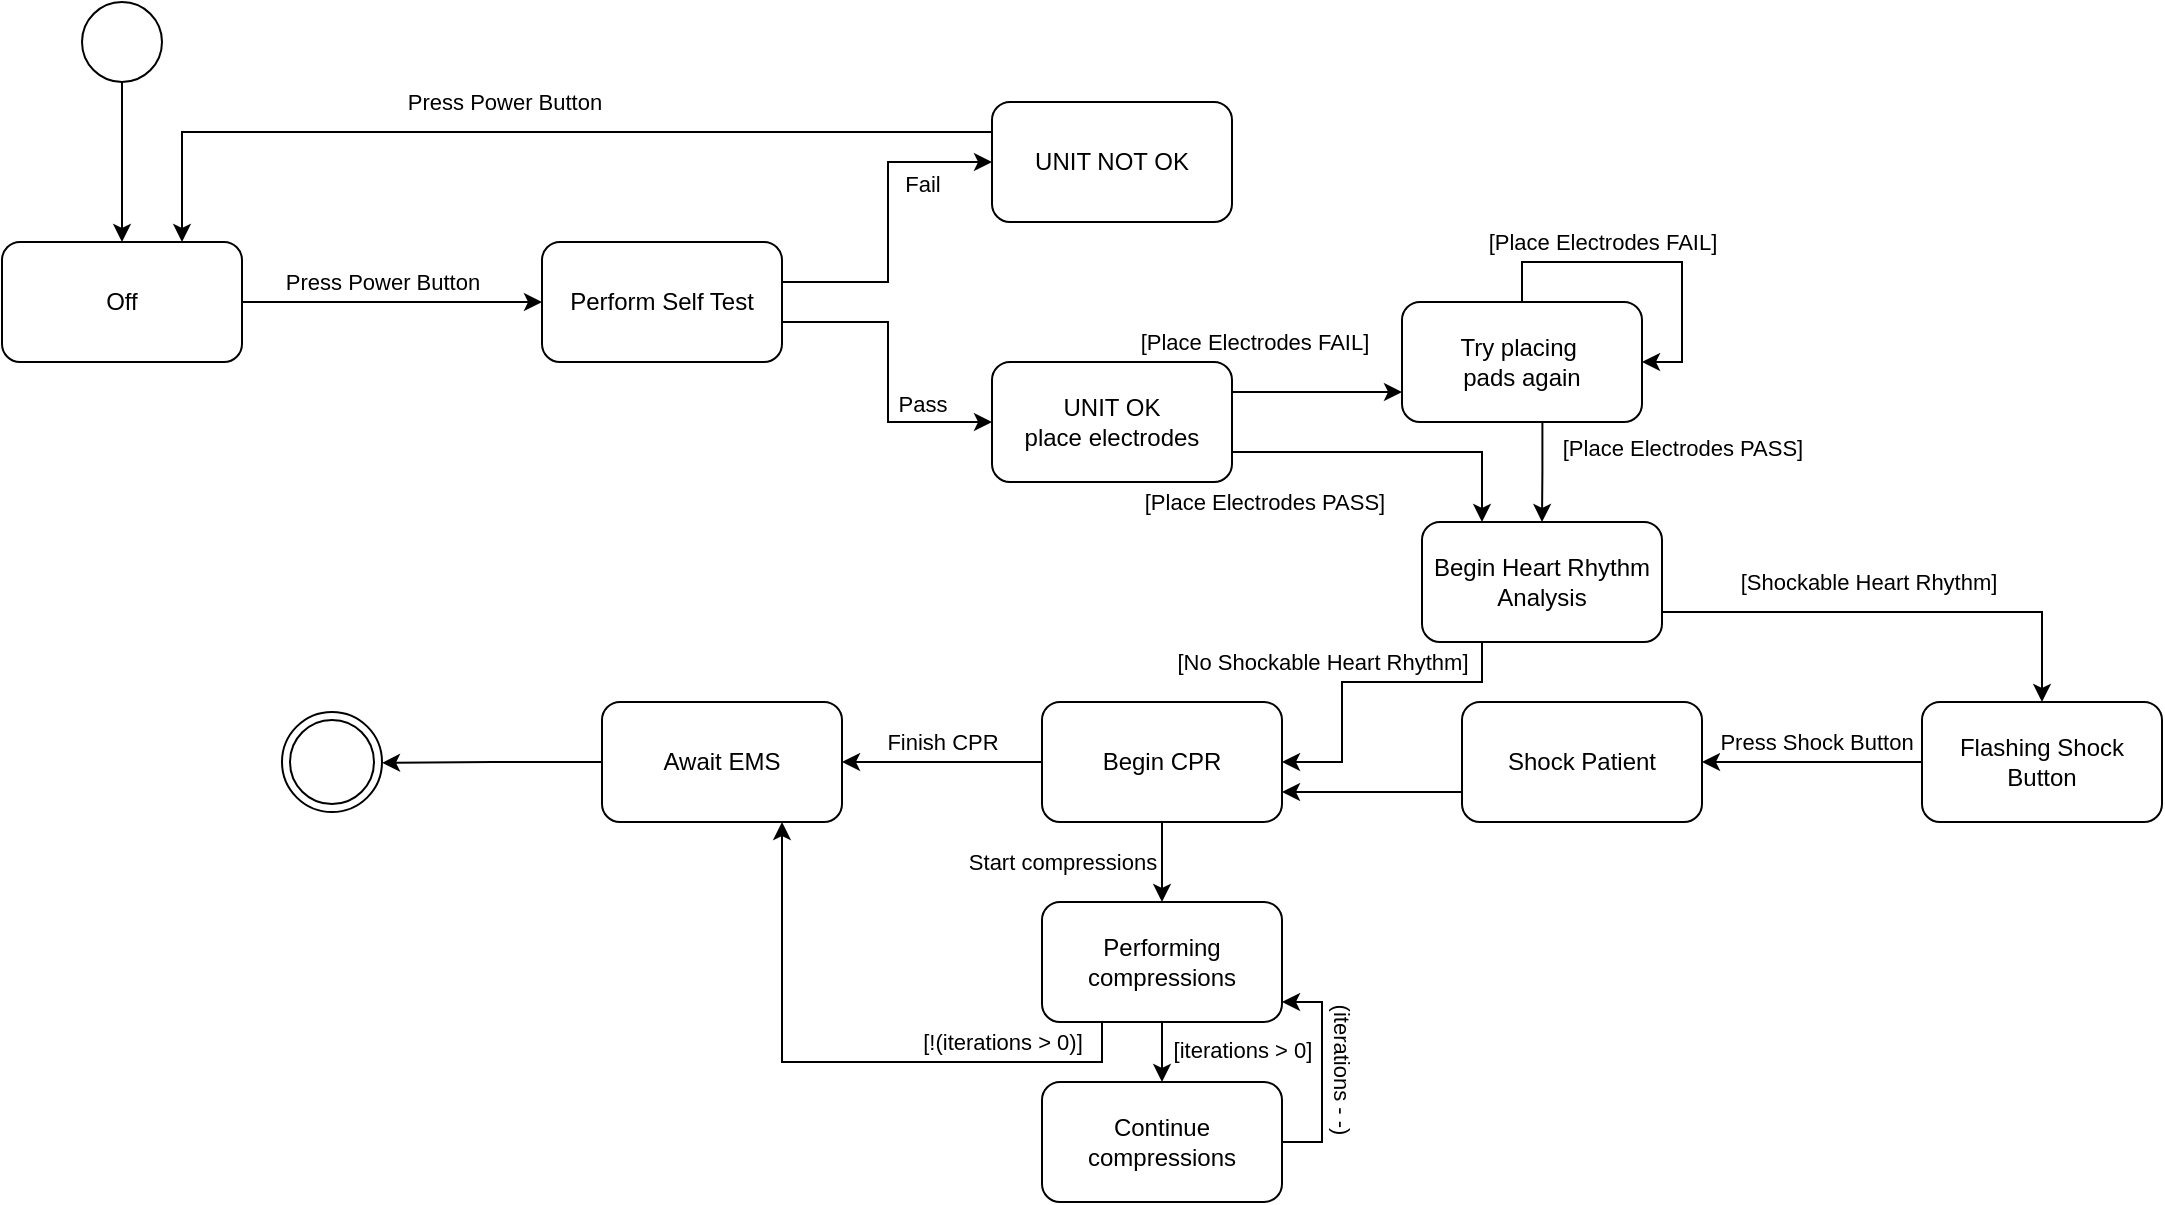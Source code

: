 <mxfile version="22.1.5" type="google">
  <diagram name="Page-1" id="c7488fd3-1785-93aa-aadb-54a6760d102a">
    <mxGraphModel grid="1" page="1" gridSize="10" guides="1" tooltips="1" connect="1" arrows="1" fold="1" pageScale="1" pageWidth="1100" pageHeight="850" background="none" math="0" shadow="0">
      <root>
        <mxCell id="0" />
        <mxCell id="1" parent="0" />
        <mxCell id="oQXrgViFSVfC2OIrRTSH-1" value="Off" style="rounded=1;whiteSpace=wrap;html=1;" vertex="1" parent="1">
          <mxGeometry x="10" y="130" width="120" height="60" as="geometry" />
        </mxCell>
        <mxCell id="oQXrgViFSVfC2OIrRTSH-2" value="Perform Self Test" style="rounded=1;whiteSpace=wrap;html=1;" vertex="1" parent="1">
          <mxGeometry x="280" y="130" width="120" height="60" as="geometry" />
        </mxCell>
        <mxCell id="oQXrgViFSVfC2OIrRTSH-3" value="" style="endArrow=classic;html=1;rounded=0;exitX=1;exitY=0.5;exitDx=0;exitDy=0;entryX=0;entryY=0.5;entryDx=0;entryDy=0;" edge="1" parent="1" source="oQXrgViFSVfC2OIrRTSH-1" target="oQXrgViFSVfC2OIrRTSH-2">
          <mxGeometry width="50" height="50" relative="1" as="geometry">
            <mxPoint x="260" y="150" as="sourcePoint" />
            <mxPoint x="130" y="150" as="targetPoint" />
          </mxGeometry>
        </mxCell>
        <mxCell id="oQXrgViFSVfC2OIrRTSH-4" value="Press Power Button" style="edgeLabel;html=1;align=center;verticalAlign=middle;resizable=0;points=[];" connectable="0" vertex="1" parent="oQXrgViFSVfC2OIrRTSH-3">
          <mxGeometry x="-0.119" y="-3" relative="1" as="geometry">
            <mxPoint x="4" y="-13" as="offset" />
          </mxGeometry>
        </mxCell>
        <mxCell id="oQXrgViFSVfC2OIrRTSH-5" value="&lt;div&gt;UNIT OK&lt;/div&gt;&lt;div&gt;place electrodes&lt;/div&gt;" style="rounded=1;whiteSpace=wrap;html=1;" vertex="1" parent="1">
          <mxGeometry x="505" y="190" width="120" height="60" as="geometry" />
        </mxCell>
        <mxCell id="oQXrgViFSVfC2OIrRTSH-6" value="UNIT NOT OK" style="rounded=1;whiteSpace=wrap;html=1;" vertex="1" parent="1">
          <mxGeometry x="505" y="60" width="120" height="60" as="geometry" />
        </mxCell>
        <mxCell id="oQXrgViFSVfC2OIrRTSH-7" style="edgeStyle=orthogonalEdgeStyle;rounded=0;orthogonalLoop=1;jettySize=auto;html=1;exitX=1;exitY=0.5;exitDx=0;exitDy=0;entryX=0;entryY=0.5;entryDx=0;entryDy=0;" edge="1" parent="1" source="oQXrgViFSVfC2OIrRTSH-2" target="oQXrgViFSVfC2OIrRTSH-6">
          <mxGeometry relative="1" as="geometry">
            <mxPoint x="400" y="161" as="sourcePoint" />
            <mxPoint x="540" y="30" as="targetPoint" />
            <Array as="points">
              <mxPoint x="400" y="150" />
              <mxPoint x="453" y="150" />
              <mxPoint x="453" y="90" />
            </Array>
          </mxGeometry>
        </mxCell>
        <mxCell id="oQXrgViFSVfC2OIrRTSH-11" value="&lt;div&gt;Fail&lt;/div&gt;" style="edgeLabel;html=1;align=center;verticalAlign=middle;resizable=0;points=[];" vertex="1" connectable="0" parent="oQXrgViFSVfC2OIrRTSH-7">
          <mxGeometry x="-0.032" y="-1" relative="1" as="geometry">
            <mxPoint x="16" y="-28" as="offset" />
          </mxGeometry>
        </mxCell>
        <mxCell id="oQXrgViFSVfC2OIrRTSH-8" style="edgeStyle=orthogonalEdgeStyle;rounded=0;orthogonalLoop=1;jettySize=auto;html=1;exitX=1;exitY=0.5;exitDx=0;exitDy=0;entryX=0;entryY=0.5;entryDx=0;entryDy=0;" edge="1" parent="1" target="oQXrgViFSVfC2OIrRTSH-5">
          <mxGeometry relative="1" as="geometry">
            <mxPoint x="400" y="160" as="sourcePoint" />
            <mxPoint x="505" y="90" as="targetPoint" />
            <Array as="points">
              <mxPoint x="400" y="170" />
              <mxPoint x="453" y="170" />
              <mxPoint x="453" y="220" />
            </Array>
          </mxGeometry>
        </mxCell>
        <mxCell id="oQXrgViFSVfC2OIrRTSH-12" value="&lt;div&gt;Pass&lt;/div&gt;" style="edgeLabel;html=1;align=center;verticalAlign=middle;resizable=0;points=[];" vertex="1" connectable="0" parent="oQXrgViFSVfC2OIrRTSH-8">
          <mxGeometry x="0.059" y="-3" relative="1" as="geometry">
            <mxPoint x="20" y="16" as="offset" />
          </mxGeometry>
        </mxCell>
        <mxCell id="oQXrgViFSVfC2OIrRTSH-9" value="" style="endArrow=classic;html=1;rounded=0;exitX=0;exitY=0.25;exitDx=0;exitDy=0;entryX=0.75;entryY=0;entryDx=0;entryDy=0;" edge="1" parent="1" source="oQXrgViFSVfC2OIrRTSH-6" target="oQXrgViFSVfC2OIrRTSH-1">
          <mxGeometry width="50" height="50" relative="1" as="geometry">
            <mxPoint x="250" y="80" as="sourcePoint" />
            <mxPoint x="120" y="70" as="targetPoint" />
            <Array as="points">
              <mxPoint x="100" y="75" />
            </Array>
          </mxGeometry>
        </mxCell>
        <mxCell id="oQXrgViFSVfC2OIrRTSH-10" value="Press Power Button" style="edgeLabel;html=1;align=center;verticalAlign=middle;resizable=0;points=[];" vertex="1" connectable="0" parent="oQXrgViFSVfC2OIrRTSH-9">
          <mxGeometry x="0.133" y="-1" relative="1" as="geometry">
            <mxPoint x="16" y="-14" as="offset" />
          </mxGeometry>
        </mxCell>
        <mxCell id="XMkBgeXZ8olXlHiYZSZ3-10" style="edgeStyle=orthogonalEdgeStyle;rounded=0;orthogonalLoop=1;jettySize=auto;html=1;exitX=0;exitY=0.5;exitDx=0;exitDy=0;entryX=1;entryY=0.5;entryDx=0;entryDy=0;" edge="1" parent="1" source="oQXrgViFSVfC2OIrRTSH-13" target="XMkBgeXZ8olXlHiYZSZ3-9">
          <mxGeometry relative="1" as="geometry" />
        </mxCell>
        <mxCell id="XMkBgeXZ8olXlHiYZSZ3-11" value="Finish CPR" style="edgeLabel;html=1;align=center;verticalAlign=middle;resizable=0;points=[];" connectable="0" vertex="1" parent="XMkBgeXZ8olXlHiYZSZ3-10">
          <mxGeometry x="0.266" y="-1" relative="1" as="geometry">
            <mxPoint x="13" y="-9" as="offset" />
          </mxGeometry>
        </mxCell>
        <mxCell id="XMkBgeXZ8olXlHiYZSZ3-16" style="edgeStyle=orthogonalEdgeStyle;rounded=0;orthogonalLoop=1;jettySize=auto;html=1;exitX=0.5;exitY=1;exitDx=0;exitDy=0;entryX=0.5;entryY=0;entryDx=0;entryDy=0;" edge="1" parent="1" source="oQXrgViFSVfC2OIrRTSH-13" target="XMkBgeXZ8olXlHiYZSZ3-15">
          <mxGeometry relative="1" as="geometry" />
        </mxCell>
        <mxCell id="XMkBgeXZ8olXlHiYZSZ3-17" value="Start compressions" style="edgeLabel;html=1;align=center;verticalAlign=middle;resizable=0;points=[];" connectable="0" vertex="1" parent="XMkBgeXZ8olXlHiYZSZ3-16">
          <mxGeometry x="-0.217" y="-2" relative="1" as="geometry">
            <mxPoint x="-48" y="4" as="offset" />
          </mxGeometry>
        </mxCell>
        <mxCell id="oQXrgViFSVfC2OIrRTSH-13" value="Begin CPR" style="rounded=1;whiteSpace=wrap;html=1;" vertex="1" parent="1">
          <mxGeometry x="530" y="360" width="120" height="60" as="geometry" />
        </mxCell>
        <mxCell id="oQXrgViFSVfC2OIrRTSH-14" value="" style="endArrow=classic;html=1;rounded=0;entryX=0.25;entryY=0;entryDx=0;entryDy=0;exitX=1;exitY=0.75;exitDx=0;exitDy=0;" edge="1" parent="1" source="oQXrgViFSVfC2OIrRTSH-5" target="XMkBgeXZ8olXlHiYZSZ3-1">
          <mxGeometry width="50" height="50" relative="1" as="geometry">
            <mxPoint x="625" y="230" as="sourcePoint" />
            <mxPoint x="740" y="280" as="targetPoint" />
            <Array as="points">
              <mxPoint x="670" y="235" />
              <mxPoint x="750" y="235" />
            </Array>
          </mxGeometry>
        </mxCell>
        <mxCell id="oQXrgViFSVfC2OIrRTSH-15" value="[Place Electrodes PASS]" style="edgeLabel;html=1;align=center;verticalAlign=middle;resizable=0;points=[];" connectable="0" vertex="1" parent="oQXrgViFSVfC2OIrRTSH-14">
          <mxGeometry x="-0.119" y="-3" relative="1" as="geometry">
            <mxPoint x="-55" y="22" as="offset" />
          </mxGeometry>
        </mxCell>
        <mxCell id="oQXrgViFSVfC2OIrRTSH-26" style="edgeStyle=orthogonalEdgeStyle;rounded=0;orthogonalLoop=1;jettySize=auto;html=1;exitX=0.585;exitY=1.008;exitDx=0;exitDy=0;entryX=0.5;entryY=0;entryDx=0;entryDy=0;exitPerimeter=0;" edge="1" parent="1" source="oQXrgViFSVfC2OIrRTSH-17" target="XMkBgeXZ8olXlHiYZSZ3-1">
          <mxGeometry relative="1" as="geometry">
            <Array as="points" />
          </mxGeometry>
        </mxCell>
        <mxCell id="oQXrgViFSVfC2OIrRTSH-28" value="[Place Electrodes PASS]" style="edgeLabel;html=1;align=center;verticalAlign=middle;resizable=0;points=[];" vertex="1" connectable="0" parent="oQXrgViFSVfC2OIrRTSH-26">
          <mxGeometry x="-0.224" relative="1" as="geometry">
            <mxPoint x="70" y="-7" as="offset" />
          </mxGeometry>
        </mxCell>
        <mxCell id="oQXrgViFSVfC2OIrRTSH-17" value="&lt;div&gt;Try placing&amp;nbsp;&lt;/div&gt;&lt;div&gt;pads again&lt;/div&gt;" style="rounded=1;whiteSpace=wrap;html=1;" vertex="1" parent="1">
          <mxGeometry x="710" y="160" width="120" height="60" as="geometry" />
        </mxCell>
        <mxCell id="oQXrgViFSVfC2OIrRTSH-18" value="" style="endArrow=classic;html=1;rounded=0;entryX=0;entryY=0.75;entryDx=0;entryDy=0;exitX=1;exitY=0.25;exitDx=0;exitDy=0;" edge="1" parent="1" source="oQXrgViFSVfC2OIrRTSH-5" target="oQXrgViFSVfC2OIrRTSH-17">
          <mxGeometry width="50" height="50" relative="1" as="geometry">
            <mxPoint x="635" y="245" as="sourcePoint" />
            <mxPoint x="720" y="265" as="targetPoint" />
            <Array as="points">
              <mxPoint x="670" y="205" />
            </Array>
          </mxGeometry>
        </mxCell>
        <mxCell id="oQXrgViFSVfC2OIrRTSH-19" value="[Place Electrodes FAIL]" style="edgeLabel;html=1;align=center;verticalAlign=middle;resizable=0;points=[];" connectable="0" vertex="1" parent="oQXrgViFSVfC2OIrRTSH-18">
          <mxGeometry x="-0.119" y="-3" relative="1" as="geometry">
            <mxPoint x="-27" y="-28" as="offset" />
          </mxGeometry>
        </mxCell>
        <mxCell id="oQXrgViFSVfC2OIrRTSH-24" style="edgeStyle=orthogonalEdgeStyle;rounded=0;orthogonalLoop=1;jettySize=auto;html=1;exitX=0.5;exitY=0;exitDx=0;exitDy=0;entryX=1;entryY=0.5;entryDx=0;entryDy=0;" edge="1" parent="1" source="oQXrgViFSVfC2OIrRTSH-17" target="oQXrgViFSVfC2OIrRTSH-17">
          <mxGeometry relative="1" as="geometry" />
        </mxCell>
        <mxCell id="oQXrgViFSVfC2OIrRTSH-25" value="[Place Electrodes FAIL]" style="edgeLabel;html=1;align=center;verticalAlign=middle;resizable=0;points=[];" vertex="1" connectable="0" parent="oQXrgViFSVfC2OIrRTSH-24">
          <mxGeometry x="-0.178" y="2" relative="1" as="geometry">
            <mxPoint x="-10" y="-8" as="offset" />
          </mxGeometry>
        </mxCell>
        <mxCell id="XMkBgeXZ8olXlHiYZSZ3-3" style="edgeStyle=orthogonalEdgeStyle;rounded=0;orthogonalLoop=1;jettySize=auto;html=1;entryX=0.5;entryY=0;entryDx=0;entryDy=0;exitX=1;exitY=0.75;exitDx=0;exitDy=0;" edge="1" parent="1" source="XMkBgeXZ8olXlHiYZSZ3-1" target="XMkBgeXZ8olXlHiYZSZ3-2">
          <mxGeometry relative="1" as="geometry">
            <mxPoint x="780" y="330" as="sourcePoint" />
          </mxGeometry>
        </mxCell>
        <mxCell id="XMkBgeXZ8olXlHiYZSZ3-6" value="[Shockable Heart Rhythm]" style="edgeLabel;html=1;align=center;verticalAlign=middle;resizable=0;points=[];" connectable="0" vertex="1" parent="XMkBgeXZ8olXlHiYZSZ3-3">
          <mxGeometry x="-0.276" relative="1" as="geometry">
            <mxPoint x="18" y="-15" as="offset" />
          </mxGeometry>
        </mxCell>
        <mxCell id="XMkBgeXZ8olXlHiYZSZ3-5" style="edgeStyle=orthogonalEdgeStyle;rounded=0;orthogonalLoop=1;jettySize=auto;html=1;exitX=0.25;exitY=1;exitDx=0;exitDy=0;entryX=1;entryY=0.5;entryDx=0;entryDy=0;" edge="1" parent="1" source="XMkBgeXZ8olXlHiYZSZ3-1" target="oQXrgViFSVfC2OIrRTSH-13">
          <mxGeometry relative="1" as="geometry">
            <Array as="points">
              <mxPoint x="750" y="350" />
              <mxPoint x="680" y="350" />
              <mxPoint x="680" y="390" />
            </Array>
          </mxGeometry>
        </mxCell>
        <mxCell id="XMkBgeXZ8olXlHiYZSZ3-1" value="Begin Heart Rhythm Analysis" style="rounded=1;whiteSpace=wrap;html=1;" vertex="1" parent="1">
          <mxGeometry x="720" y="270" width="120" height="60" as="geometry" />
        </mxCell>
        <mxCell id="XMkBgeXZ8olXlHiYZSZ3-7" style="edgeStyle=orthogonalEdgeStyle;rounded=0;orthogonalLoop=1;jettySize=auto;html=1;exitX=0;exitY=0.75;exitDx=0;exitDy=0;entryX=1;entryY=0.75;entryDx=0;entryDy=0;" edge="1" parent="1" source="XMkBgeXZ8olXlHiYZSZ3-32" target="oQXrgViFSVfC2OIrRTSH-13">
          <mxGeometry relative="1" as="geometry" />
        </mxCell>
        <mxCell id="XMkBgeXZ8olXlHiYZSZ3-33" style="edgeStyle=orthogonalEdgeStyle;rounded=0;orthogonalLoop=1;jettySize=auto;html=1;exitX=0;exitY=0.5;exitDx=0;exitDy=0;entryX=1;entryY=0.5;entryDx=0;entryDy=0;" edge="1" parent="1" source="XMkBgeXZ8olXlHiYZSZ3-2" target="XMkBgeXZ8olXlHiYZSZ3-32">
          <mxGeometry relative="1" as="geometry" />
        </mxCell>
        <mxCell id="XMkBgeXZ8olXlHiYZSZ3-34" value="Press Shock Button" style="edgeLabel;html=1;align=center;verticalAlign=middle;resizable=0;points=[];" connectable="0" vertex="1" parent="XMkBgeXZ8olXlHiYZSZ3-33">
          <mxGeometry x="-0.298" y="1" relative="1" as="geometry">
            <mxPoint x="-15" y="-11" as="offset" />
          </mxGeometry>
        </mxCell>
        <mxCell id="XMkBgeXZ8olXlHiYZSZ3-2" value="Flashing Shock Button" style="rounded=1;whiteSpace=wrap;html=1;" vertex="1" parent="1">
          <mxGeometry x="970" y="360" width="120" height="60" as="geometry" />
        </mxCell>
        <mxCell id="XMkBgeXZ8olXlHiYZSZ3-8" value="[No Shockable Heart Rhythm]" style="edgeLabel;html=1;align=center;verticalAlign=middle;resizable=0;points=[];" connectable="0" vertex="1" parent="1">
          <mxGeometry x="670" y="340.002" as="geometry" />
        </mxCell>
        <mxCell id="XMkBgeXZ8olXlHiYZSZ3-28" style="edgeStyle=orthogonalEdgeStyle;rounded=0;orthogonalLoop=1;jettySize=auto;html=1;exitX=0;exitY=0.5;exitDx=0;exitDy=0;" edge="1" parent="1" source="XMkBgeXZ8olXlHiYZSZ3-9">
          <mxGeometry relative="1" as="geometry">
            <mxPoint x="200" y="390.4" as="targetPoint" />
          </mxGeometry>
        </mxCell>
        <mxCell id="XMkBgeXZ8olXlHiYZSZ3-9" value="Await EMS" style="rounded=1;whiteSpace=wrap;html=1;" vertex="1" parent="1">
          <mxGeometry x="310" y="360" width="120" height="60" as="geometry" />
        </mxCell>
        <mxCell id="XMkBgeXZ8olXlHiYZSZ3-22" style="edgeStyle=orthogonalEdgeStyle;rounded=0;orthogonalLoop=1;jettySize=auto;html=1;exitX=0.5;exitY=1;exitDx=0;exitDy=0;entryX=0.5;entryY=0;entryDx=0;entryDy=0;" edge="1" parent="1" source="XMkBgeXZ8olXlHiYZSZ3-15" target="XMkBgeXZ8olXlHiYZSZ3-21">
          <mxGeometry relative="1" as="geometry" />
        </mxCell>
        <mxCell id="XMkBgeXZ8olXlHiYZSZ3-23" value="[iterations &amp;gt; 0]" style="edgeLabel;html=1;align=center;verticalAlign=middle;resizable=0;points=[];" connectable="0" vertex="1" parent="XMkBgeXZ8olXlHiYZSZ3-22">
          <mxGeometry x="-0.076" relative="1" as="geometry">
            <mxPoint x="40" as="offset" />
          </mxGeometry>
        </mxCell>
        <mxCell id="XMkBgeXZ8olXlHiYZSZ3-24" style="edgeStyle=orthogonalEdgeStyle;rounded=0;orthogonalLoop=1;jettySize=auto;html=1;exitX=0.25;exitY=1;exitDx=0;exitDy=0;entryX=0.75;entryY=1;entryDx=0;entryDy=0;" edge="1" parent="1" source="XMkBgeXZ8olXlHiYZSZ3-15" target="XMkBgeXZ8olXlHiYZSZ3-9">
          <mxGeometry relative="1" as="geometry" />
        </mxCell>
        <mxCell id="XMkBgeXZ8olXlHiYZSZ3-15" value="Performing compressions" style="rounded=1;whiteSpace=wrap;html=1;" vertex="1" parent="1">
          <mxGeometry x="530" y="460" width="120" height="60" as="geometry" />
        </mxCell>
        <mxCell id="XMkBgeXZ8olXlHiYZSZ3-26" style="edgeStyle=orthogonalEdgeStyle;rounded=0;orthogonalLoop=1;jettySize=auto;html=1;exitX=1;exitY=0.5;exitDx=0;exitDy=0;" edge="1" parent="1" source="XMkBgeXZ8olXlHiYZSZ3-21">
          <mxGeometry relative="1" as="geometry">
            <mxPoint x="650" y="510" as="targetPoint" />
            <Array as="points">
              <mxPoint x="670" y="580" />
              <mxPoint x="670" y="510" />
              <mxPoint x="650" y="510" />
            </Array>
          </mxGeometry>
        </mxCell>
        <mxCell id="XMkBgeXZ8olXlHiYZSZ3-27" value="(iterations - -)" style="edgeLabel;html=1;align=center;verticalAlign=middle;resizable=0;points=[];rotation=90;" connectable="0" vertex="1" parent="XMkBgeXZ8olXlHiYZSZ3-26">
          <mxGeometry x="0.255" y="1" relative="1" as="geometry">
            <mxPoint x="11" y="12" as="offset" />
          </mxGeometry>
        </mxCell>
        <mxCell id="XMkBgeXZ8olXlHiYZSZ3-21" value="Continue compressions" style="rounded=1;whiteSpace=wrap;html=1;" vertex="1" parent="1">
          <mxGeometry x="530" y="550" width="120" height="60" as="geometry" />
        </mxCell>
        <mxCell id="XMkBgeXZ8olXlHiYZSZ3-25" value="[!(iterations &amp;gt; 0)]" style="edgeLabel;html=1;align=center;verticalAlign=middle;resizable=0;points=[];" connectable="0" vertex="1" parent="1">
          <mxGeometry x="510" y="530.004" as="geometry" />
        </mxCell>
        <mxCell id="XMkBgeXZ8olXlHiYZSZ3-30" style="edgeStyle=orthogonalEdgeStyle;rounded=0;orthogonalLoop=1;jettySize=auto;html=1;exitX=0.5;exitY=1;exitDx=0;exitDy=0;" edge="1" parent="1" source="XMkBgeXZ8olXlHiYZSZ3-29" target="oQXrgViFSVfC2OIrRTSH-1">
          <mxGeometry relative="1" as="geometry" />
        </mxCell>
        <mxCell id="XMkBgeXZ8olXlHiYZSZ3-29" value="" style="ellipse;whiteSpace=wrap;html=1;aspect=fixed;fillColor=#FFFFFF;" vertex="1" parent="1">
          <mxGeometry x="50" y="10" width="40" height="40" as="geometry" />
        </mxCell>
        <mxCell id="XMkBgeXZ8olXlHiYZSZ3-31" value="" style="ellipse;shape=doubleEllipse;whiteSpace=wrap;html=1;aspect=fixed;" vertex="1" parent="1">
          <mxGeometry x="150" y="365" width="50" height="50" as="geometry" />
        </mxCell>
        <mxCell id="XMkBgeXZ8olXlHiYZSZ3-32" value="Shock Patient" style="rounded=1;whiteSpace=wrap;html=1;" vertex="1" parent="1">
          <mxGeometry x="740" y="360" width="120" height="60" as="geometry" />
        </mxCell>
      </root>
    </mxGraphModel>
  </diagram>
</mxfile>
